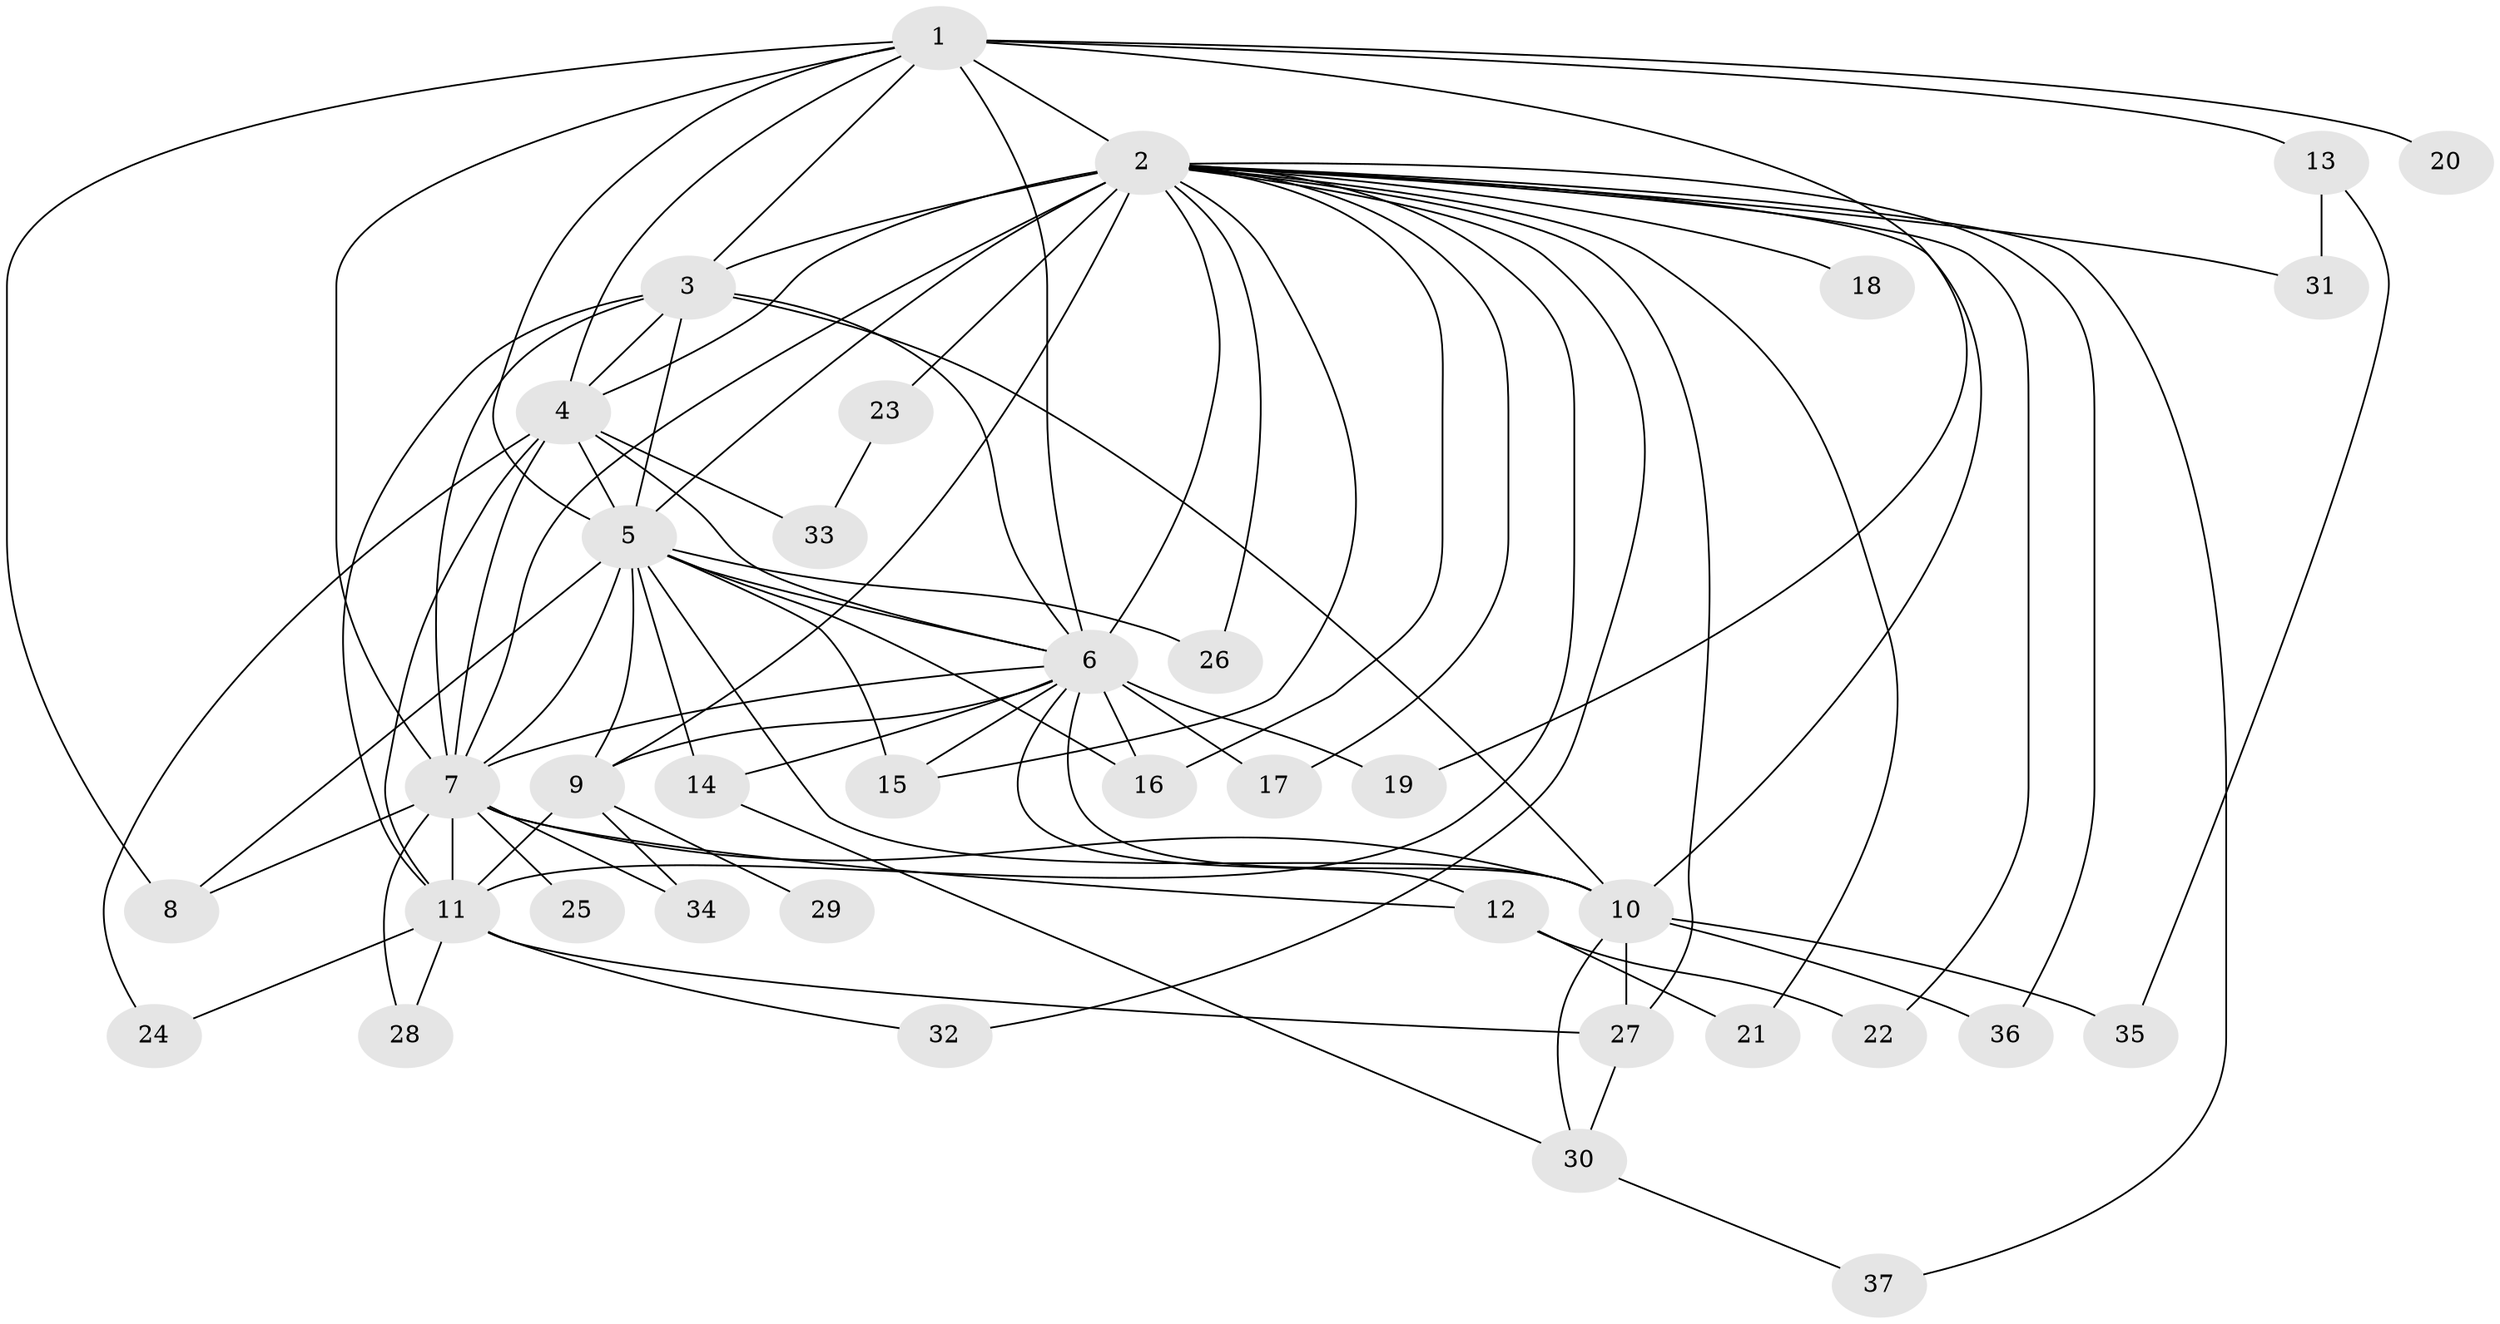 // original degree distribution, {17: 0.02702702702702703, 22: 0.013513513513513514, 19: 0.02702702702702703, 15: 0.013513513513513514, 18: 0.013513513513513514, 16: 0.02702702702702703, 21: 0.013513513513513514, 3: 0.0945945945945946, 7: 0.013513513513513514, 2: 0.6081081081081081, 4: 0.0945945945945946, 5: 0.05405405405405406}
// Generated by graph-tools (version 1.1) at 2025/34/03/09/25 02:34:51]
// undirected, 37 vertices, 87 edges
graph export_dot {
graph [start="1"]
  node [color=gray90,style=filled];
  1;
  2;
  3;
  4;
  5;
  6;
  7;
  8;
  9;
  10;
  11;
  12;
  13;
  14;
  15;
  16;
  17;
  18;
  19;
  20;
  21;
  22;
  23;
  24;
  25;
  26;
  27;
  28;
  29;
  30;
  31;
  32;
  33;
  34;
  35;
  36;
  37;
  1 -- 2 [weight=3.0];
  1 -- 3 [weight=2.0];
  1 -- 4 [weight=2.0];
  1 -- 5 [weight=2.0];
  1 -- 6 [weight=2.0];
  1 -- 7 [weight=1.0];
  1 -- 8 [weight=1.0];
  1 -- 13 [weight=1.0];
  1 -- 19 [weight=1.0];
  1 -- 20 [weight=1.0];
  2 -- 3 [weight=13.0];
  2 -- 4 [weight=3.0];
  2 -- 5 [weight=2.0];
  2 -- 6 [weight=4.0];
  2 -- 7 [weight=3.0];
  2 -- 9 [weight=1.0];
  2 -- 10 [weight=5.0];
  2 -- 11 [weight=2.0];
  2 -- 15 [weight=1.0];
  2 -- 16 [weight=1.0];
  2 -- 17 [weight=1.0];
  2 -- 18 [weight=1.0];
  2 -- 21 [weight=1.0];
  2 -- 22 [weight=1.0];
  2 -- 23 [weight=1.0];
  2 -- 26 [weight=1.0];
  2 -- 27 [weight=1.0];
  2 -- 31 [weight=1.0];
  2 -- 32 [weight=1.0];
  2 -- 36 [weight=1.0];
  2 -- 37 [weight=1.0];
  3 -- 4 [weight=2.0];
  3 -- 5 [weight=3.0];
  3 -- 6 [weight=4.0];
  3 -- 7 [weight=2.0];
  3 -- 10 [weight=9.0];
  3 -- 11 [weight=1.0];
  4 -- 5 [weight=1.0];
  4 -- 6 [weight=3.0];
  4 -- 7 [weight=1.0];
  4 -- 11 [weight=1.0];
  4 -- 24 [weight=1.0];
  4 -- 33 [weight=1.0];
  5 -- 6 [weight=2.0];
  5 -- 7 [weight=1.0];
  5 -- 8 [weight=1.0];
  5 -- 9 [weight=1.0];
  5 -- 10 [weight=1.0];
  5 -- 14 [weight=1.0];
  5 -- 15 [weight=1.0];
  5 -- 16 [weight=1.0];
  5 -- 26 [weight=1.0];
  6 -- 7 [weight=3.0];
  6 -- 9 [weight=1.0];
  6 -- 10 [weight=2.0];
  6 -- 12 [weight=1.0];
  6 -- 14 [weight=3.0];
  6 -- 15 [weight=1.0];
  6 -- 16 [weight=1.0];
  6 -- 17 [weight=1.0];
  6 -- 19 [weight=1.0];
  7 -- 8 [weight=1.0];
  7 -- 10 [weight=1.0];
  7 -- 11 [weight=1.0];
  7 -- 12 [weight=1.0];
  7 -- 25 [weight=1.0];
  7 -- 28 [weight=1.0];
  7 -- 34 [weight=1.0];
  9 -- 11 [weight=1.0];
  9 -- 29 [weight=1.0];
  9 -- 34 [weight=1.0];
  10 -- 27 [weight=1.0];
  10 -- 30 [weight=1.0];
  10 -- 35 [weight=1.0];
  10 -- 36 [weight=1.0];
  11 -- 24 [weight=1.0];
  11 -- 27 [weight=2.0];
  11 -- 28 [weight=1.0];
  11 -- 32 [weight=1.0];
  12 -- 21 [weight=1.0];
  12 -- 22 [weight=1.0];
  13 -- 31 [weight=1.0];
  13 -- 35 [weight=1.0];
  14 -- 30 [weight=1.0];
  23 -- 33 [weight=1.0];
  27 -- 30 [weight=1.0];
  30 -- 37 [weight=1.0];
}
